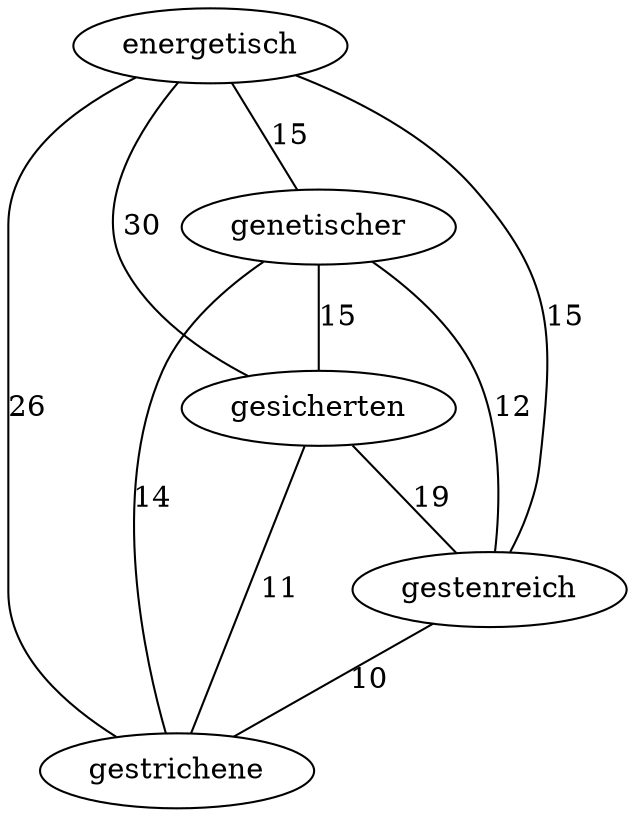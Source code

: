 graph {
	energetisch -- genetischer [ label="15" ];
	energetisch -- gesicherten [ label="30" ];
	energetisch -- gestenreich [ label="15" ];
	energetisch -- gestrichene [ label="26" ];
	genetischer -- gesicherten [ label="15" ];
	genetischer -- gestenreich [ label="12" ];
	genetischer -- gestrichene [ label="14" ];
	gesicherten -- gestenreich [ label="19" ];
	gesicherten -- gestrichene [ label="11" ];
	gestenreich -- gestrichene [ label="10" ];
}
